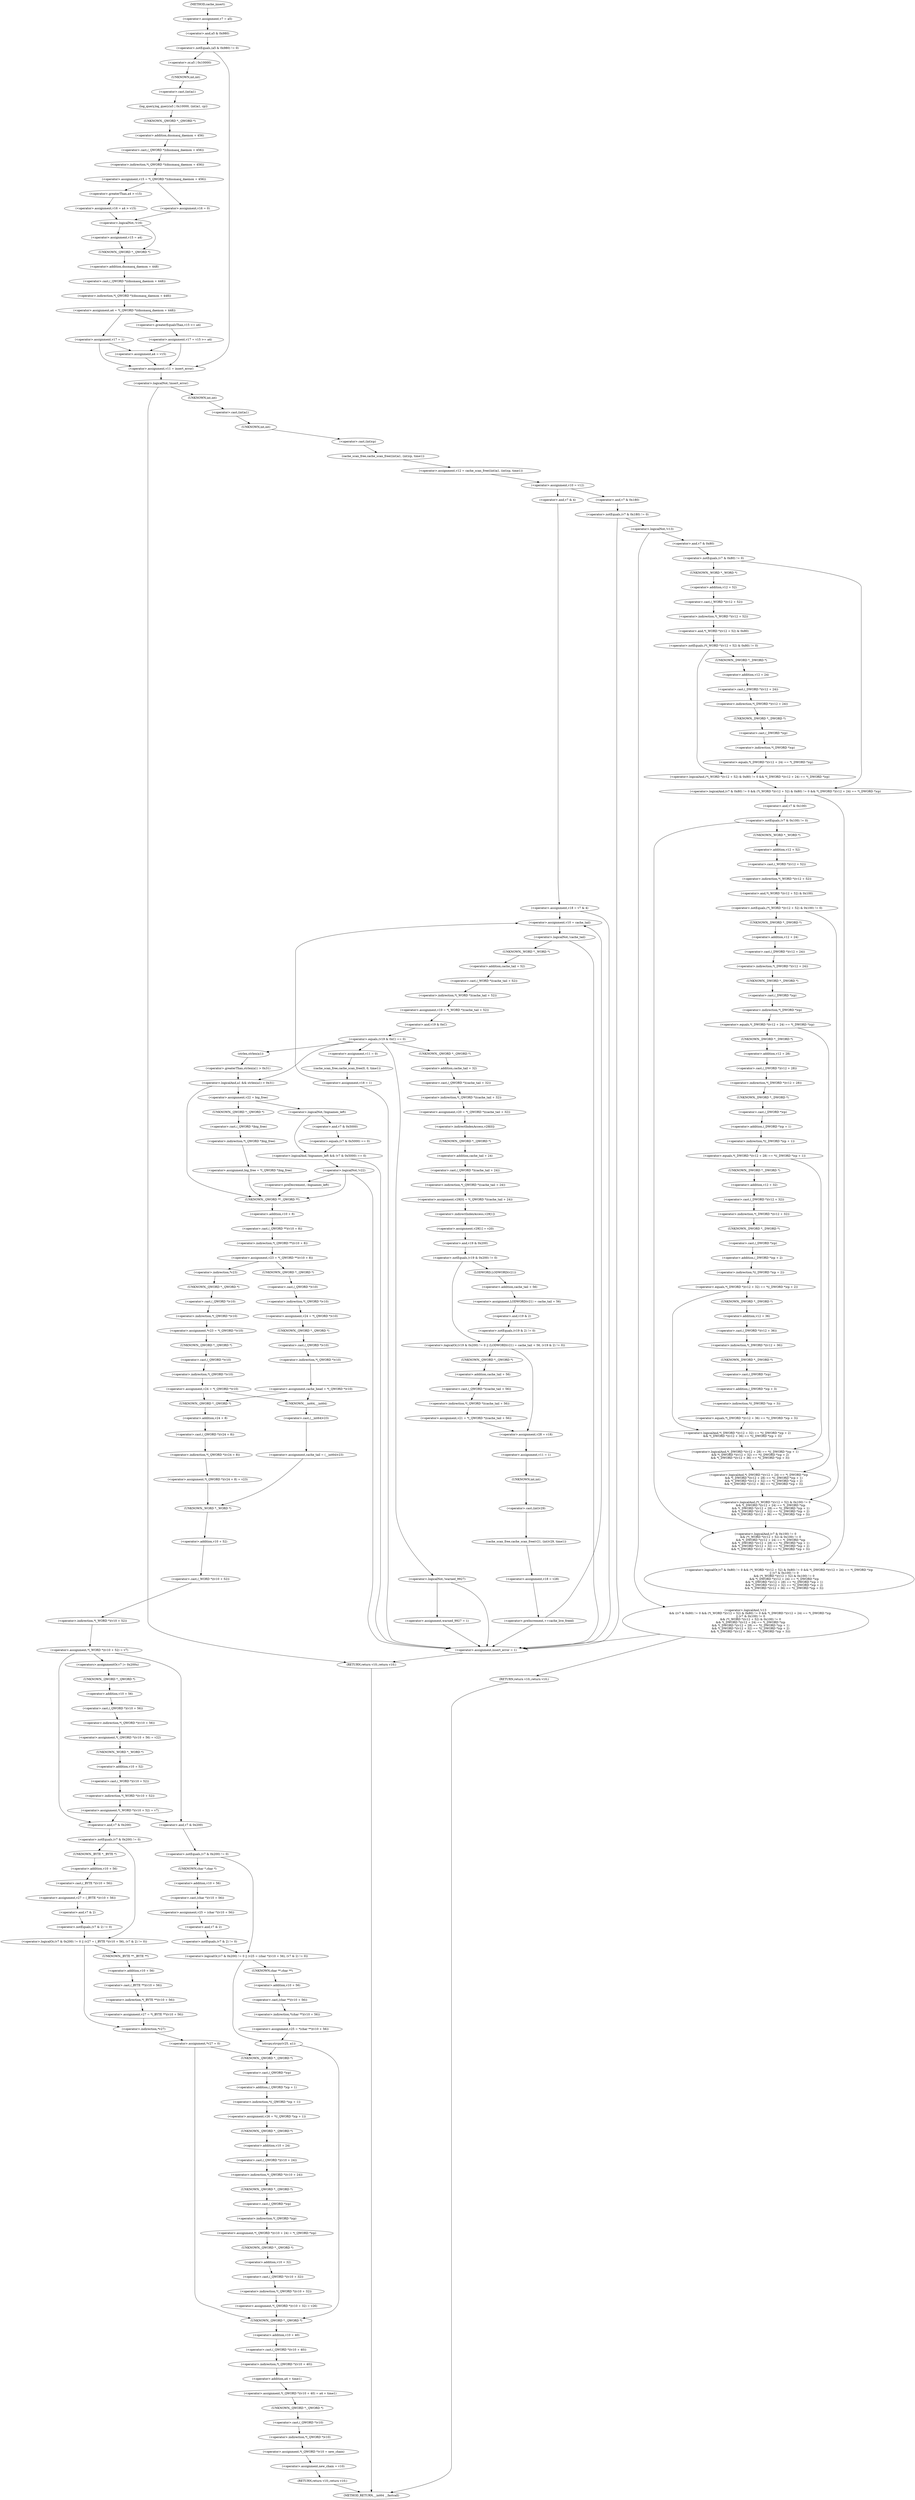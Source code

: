 digraph cache_insert {  
"1000148" [label = "(<operator>.assignment,v7 = a5)" ]
"1000152" [label = "(<operator>.notEquals,(a5 & 0x980) != 0)" ]
"1000153" [label = "(<operator>.and,a5 & 0x980)" ]
"1000158" [label = "(log_query,log_query(a5 | 0x10000, (int)a1, cp))" ]
"1000159" [label = "(<operator>.or,a5 | 0x10000)" ]
"1000162" [label = "(<operator>.cast,(int)a1)" ]
"1000163" [label = "(UNKNOWN,int,int)" ]
"1000166" [label = "(<operator>.assignment,v15 = *(_QWORD *)(dnsmasq_daemon + 456))" ]
"1000168" [label = "(<operator>.indirection,*(_QWORD *)(dnsmasq_daemon + 456))" ]
"1000169" [label = "(<operator>.cast,(_QWORD *)(dnsmasq_daemon + 456))" ]
"1000170" [label = "(UNKNOWN,_QWORD *,_QWORD *)" ]
"1000171" [label = "(<operator>.addition,dnsmasq_daemon + 456)" ]
"1000176" [label = "(<operator>.assignment,v16 = a4 > v15)" ]
"1000178" [label = "(<operator>.greaterThan,a4 > v15)" ]
"1000182" [label = "(<operator>.assignment,v16 = 0)" ]
"1000186" [label = "(<operator>.logicalNot,!v16)" ]
"1000188" [label = "(<operator>.assignment,v15 = a4)" ]
"1000191" [label = "(<operator>.assignment,a4 = *(_QWORD *)(dnsmasq_daemon + 448))" ]
"1000193" [label = "(<operator>.indirection,*(_QWORD *)(dnsmasq_daemon + 448))" ]
"1000194" [label = "(<operator>.cast,(_QWORD *)(dnsmasq_daemon + 448))" ]
"1000195" [label = "(UNKNOWN,_QWORD *,_QWORD *)" ]
"1000196" [label = "(<operator>.addition,dnsmasq_daemon + 448)" ]
"1000201" [label = "(<operator>.assignment,v17 = v15 >= a4)" ]
"1000203" [label = "(<operator>.greaterEqualsThan,v15 >= a4)" ]
"1000207" [label = "(<operator>.assignment,v17 = 1)" ]
"1000212" [label = "(<operator>.assignment,a4 = v15)" ]
"1000216" [label = "(<operator>.assignment,v11 = insert_error)" ]
"1000220" [label = "(<operator>.logicalNot,!insert_error)" ]
"1000223" [label = "(<operator>.assignment,v12 = cache_scan_free((int)a1, (int)cp, time1))" ]
"1000225" [label = "(cache_scan_free,cache_scan_free((int)a1, (int)cp, time1))" ]
"1000226" [label = "(<operator>.cast,(int)a1)" ]
"1000227" [label = "(UNKNOWN,int,int)" ]
"1000229" [label = "(<operator>.cast,(int)cp)" ]
"1000230" [label = "(UNKNOWN,int,int)" ]
"1000233" [label = "(<operator>.assignment,v10 = v12)" ]
"1000240" [label = "(<operator>.notEquals,(v7 & 0x180) != 0)" ]
"1000241" [label = "(<operator>.and,v7 & 0x180)" ]
"1000248" [label = "(<operator>.logicalAnd,!v13\n          && ((v7 & 0x80) != 0 && (*(_WORD *)(v12 + 52) & 0x80) != 0 && *(_DWORD *)(v12 + 24) == *(_DWORD *)cp\n           || (v7 & 0x100) != 0\n           && (*(_WORD *)(v12 + 52) & 0x100) != 0\n           && *(_DWORD *)(v12 + 24) == *(_DWORD *)cp\n           && *(_DWORD *)(v12 + 28) == *((_DWORD *)cp + 1)\n           && *(_DWORD *)(v12 + 32) == *((_DWORD *)cp + 2)\n           && *(_DWORD *)(v12 + 36) == *((_DWORD *)cp + 3)))" ]
"1000249" [label = "(<operator>.logicalNot,!v13)" ]
"1000251" [label = "(<operator>.logicalOr,(v7 & 0x80) != 0 && (*(_WORD *)(v12 + 52) & 0x80) != 0 && *(_DWORD *)(v12 + 24) == *(_DWORD *)cp\n           || (v7 & 0x100) != 0\n           && (*(_WORD *)(v12 + 52) & 0x100) != 0\n           && *(_DWORD *)(v12 + 24) == *(_DWORD *)cp\n           && *(_DWORD *)(v12 + 28) == *((_DWORD *)cp + 1)\n           && *(_DWORD *)(v12 + 32) == *((_DWORD *)cp + 2)\n           && *(_DWORD *)(v12 + 36) == *((_DWORD *)cp + 3))" ]
"1000252" [label = "(<operator>.logicalAnd,(v7 & 0x80) != 0 && (*(_WORD *)(v12 + 52) & 0x80) != 0 && *(_DWORD *)(v12 + 24) == *(_DWORD *)cp)" ]
"1000253" [label = "(<operator>.notEquals,(v7 & 0x80) != 0)" ]
"1000254" [label = "(<operator>.and,v7 & 0x80)" ]
"1000258" [label = "(<operator>.logicalAnd,(*(_WORD *)(v12 + 52) & 0x80) != 0 && *(_DWORD *)(v12 + 24) == *(_DWORD *)cp)" ]
"1000259" [label = "(<operator>.notEquals,(*(_WORD *)(v12 + 52) & 0x80) != 0)" ]
"1000260" [label = "(<operator>.and,*(_WORD *)(v12 + 52) & 0x80)" ]
"1000261" [label = "(<operator>.indirection,*(_WORD *)(v12 + 52))" ]
"1000262" [label = "(<operator>.cast,(_WORD *)(v12 + 52))" ]
"1000263" [label = "(UNKNOWN,_WORD *,_WORD *)" ]
"1000264" [label = "(<operator>.addition,v12 + 52)" ]
"1000269" [label = "(<operator>.equals,*(_DWORD *)(v12 + 24) == *(_DWORD *)cp)" ]
"1000270" [label = "(<operator>.indirection,*(_DWORD *)(v12 + 24))" ]
"1000271" [label = "(<operator>.cast,(_DWORD *)(v12 + 24))" ]
"1000272" [label = "(UNKNOWN,_DWORD *,_DWORD *)" ]
"1000273" [label = "(<operator>.addition,v12 + 24)" ]
"1000276" [label = "(<operator>.indirection,*(_DWORD *)cp)" ]
"1000277" [label = "(<operator>.cast,(_DWORD *)cp)" ]
"1000278" [label = "(UNKNOWN,_DWORD *,_DWORD *)" ]
"1000280" [label = "(<operator>.logicalAnd,(v7 & 0x100) != 0\n           && (*(_WORD *)(v12 + 52) & 0x100) != 0\n           && *(_DWORD *)(v12 + 24) == *(_DWORD *)cp\n           && *(_DWORD *)(v12 + 28) == *((_DWORD *)cp + 1)\n           && *(_DWORD *)(v12 + 32) == *((_DWORD *)cp + 2)\n           && *(_DWORD *)(v12 + 36) == *((_DWORD *)cp + 3))" ]
"1000281" [label = "(<operator>.notEquals,(v7 & 0x100) != 0)" ]
"1000282" [label = "(<operator>.and,v7 & 0x100)" ]
"1000286" [label = "(<operator>.logicalAnd,(*(_WORD *)(v12 + 52) & 0x100) != 0\n           && *(_DWORD *)(v12 + 24) == *(_DWORD *)cp\n           && *(_DWORD *)(v12 + 28) == *((_DWORD *)cp + 1)\n           && *(_DWORD *)(v12 + 32) == *((_DWORD *)cp + 2)\n           && *(_DWORD *)(v12 + 36) == *((_DWORD *)cp + 3))" ]
"1000287" [label = "(<operator>.notEquals,(*(_WORD *)(v12 + 52) & 0x100) != 0)" ]
"1000288" [label = "(<operator>.and,*(_WORD *)(v12 + 52) & 0x100)" ]
"1000289" [label = "(<operator>.indirection,*(_WORD *)(v12 + 52))" ]
"1000290" [label = "(<operator>.cast,(_WORD *)(v12 + 52))" ]
"1000291" [label = "(UNKNOWN,_WORD *,_WORD *)" ]
"1000292" [label = "(<operator>.addition,v12 + 52)" ]
"1000297" [label = "(<operator>.logicalAnd,*(_DWORD *)(v12 + 24) == *(_DWORD *)cp\n           && *(_DWORD *)(v12 + 28) == *((_DWORD *)cp + 1)\n           && *(_DWORD *)(v12 + 32) == *((_DWORD *)cp + 2)\n           && *(_DWORD *)(v12 + 36) == *((_DWORD *)cp + 3))" ]
"1000298" [label = "(<operator>.equals,*(_DWORD *)(v12 + 24) == *(_DWORD *)cp)" ]
"1000299" [label = "(<operator>.indirection,*(_DWORD *)(v12 + 24))" ]
"1000300" [label = "(<operator>.cast,(_DWORD *)(v12 + 24))" ]
"1000301" [label = "(UNKNOWN,_DWORD *,_DWORD *)" ]
"1000302" [label = "(<operator>.addition,v12 + 24)" ]
"1000305" [label = "(<operator>.indirection,*(_DWORD *)cp)" ]
"1000306" [label = "(<operator>.cast,(_DWORD *)cp)" ]
"1000307" [label = "(UNKNOWN,_DWORD *,_DWORD *)" ]
"1000309" [label = "(<operator>.logicalAnd,*(_DWORD *)(v12 + 28) == *((_DWORD *)cp + 1)\n           && *(_DWORD *)(v12 + 32) == *((_DWORD *)cp + 2)\n           && *(_DWORD *)(v12 + 36) == *((_DWORD *)cp + 3))" ]
"1000310" [label = "(<operator>.equals,*(_DWORD *)(v12 + 28) == *((_DWORD *)cp + 1))" ]
"1000311" [label = "(<operator>.indirection,*(_DWORD *)(v12 + 28))" ]
"1000312" [label = "(<operator>.cast,(_DWORD *)(v12 + 28))" ]
"1000313" [label = "(UNKNOWN,_DWORD *,_DWORD *)" ]
"1000314" [label = "(<operator>.addition,v12 + 28)" ]
"1000317" [label = "(<operator>.indirection,*((_DWORD *)cp + 1))" ]
"1000318" [label = "(<operator>.addition,(_DWORD *)cp + 1)" ]
"1000319" [label = "(<operator>.cast,(_DWORD *)cp)" ]
"1000320" [label = "(UNKNOWN,_DWORD *,_DWORD *)" ]
"1000323" [label = "(<operator>.logicalAnd,*(_DWORD *)(v12 + 32) == *((_DWORD *)cp + 2)\n           && *(_DWORD *)(v12 + 36) == *((_DWORD *)cp + 3))" ]
"1000324" [label = "(<operator>.equals,*(_DWORD *)(v12 + 32) == *((_DWORD *)cp + 2))" ]
"1000325" [label = "(<operator>.indirection,*(_DWORD *)(v12 + 32))" ]
"1000326" [label = "(<operator>.cast,(_DWORD *)(v12 + 32))" ]
"1000327" [label = "(UNKNOWN,_DWORD *,_DWORD *)" ]
"1000328" [label = "(<operator>.addition,v12 + 32)" ]
"1000331" [label = "(<operator>.indirection,*((_DWORD *)cp + 2))" ]
"1000332" [label = "(<operator>.addition,(_DWORD *)cp + 2)" ]
"1000333" [label = "(<operator>.cast,(_DWORD *)cp)" ]
"1000334" [label = "(UNKNOWN,_DWORD *,_DWORD *)" ]
"1000337" [label = "(<operator>.equals,*(_DWORD *)(v12 + 36) == *((_DWORD *)cp + 3))" ]
"1000338" [label = "(<operator>.indirection,*(_DWORD *)(v12 + 36))" ]
"1000339" [label = "(<operator>.cast,(_DWORD *)(v12 + 36))" ]
"1000340" [label = "(UNKNOWN,_DWORD *,_DWORD *)" ]
"1000341" [label = "(<operator>.addition,v12 + 36)" ]
"1000344" [label = "(<operator>.indirection,*((_DWORD *)cp + 3))" ]
"1000345" [label = "(<operator>.addition,(_DWORD *)cp + 3)" ]
"1000346" [label = "(<operator>.cast,(_DWORD *)cp)" ]
"1000347" [label = "(UNKNOWN,_DWORD *,_DWORD *)" ]
"1000351" [label = "(RETURN,return v10;,return v10;)" ]
"1000355" [label = "(<operator>.assignment,v18 = v7 & 4)" ]
"1000357" [label = "(<operator>.and,v7 & 4)" ]
"1000363" [label = "(<operator>.assignment,v10 = cache_tail)" ]
"1000367" [label = "(<operator>.logicalNot,!cache_tail)" ]
"1000370" [label = "(<operator>.assignment,v19 = *(_WORD *)(cache_tail + 52))" ]
"1000372" [label = "(<operator>.indirection,*(_WORD *)(cache_tail + 52))" ]
"1000373" [label = "(<operator>.cast,(_WORD *)(cache_tail + 52))" ]
"1000374" [label = "(UNKNOWN,_WORD *,_WORD *)" ]
"1000375" [label = "(<operator>.addition,cache_tail + 52)" ]
"1000379" [label = "(<operator>.equals,(v19 & 0xC) == 0)" ]
"1000380" [label = "(<operator>.and,v19 & 0xC)" ]
"1000386" [label = "(<operator>.logicalAnd,a1 && strlen(a1) > 0x31)" ]
"1000388" [label = "(<operator>.greaterThan,strlen(a1) > 0x31)" ]
"1000389" [label = "(strlen,strlen(a1))" ]
"1000393" [label = "(<operator>.assignment,v22 = big_free)" ]
"1000399" [label = "(<operator>.assignment,big_free = *(_QWORD *)big_free)" ]
"1000401" [label = "(<operator>.indirection,*(_QWORD *)big_free)" ]
"1000402" [label = "(<operator>.cast,(_QWORD *)big_free)" ]
"1000403" [label = "(UNKNOWN,_QWORD *,_QWORD *)" ]
"1000408" [label = "(<operator>.logicalAnd,!bignames_left && (v7 & 0x5000) == 0)" ]
"1000409" [label = "(<operator>.logicalNot,!bignames_left)" ]
"1000411" [label = "(<operator>.equals,(v7 & 0x5000) == 0)" ]
"1000412" [label = "(<operator>.and,v7 & 0x5000)" ]
"1000418" [label = "(<operator>.logicalNot,!v22)" ]
"1000423" [label = "(<operator>.preDecrement,--bignames_left)" ]
"1000428" [label = "(<operator>.assignment,v23 = *(_QWORD **)(v10 + 8))" ]
"1000430" [label = "(<operator>.indirection,*(_QWORD **)(v10 + 8))" ]
"1000431" [label = "(<operator>.cast,(_QWORD **)(v10 + 8))" ]
"1000432" [label = "(UNKNOWN,_QWORD **,_QWORD **)" ]
"1000433" [label = "(<operator>.addition,v10 + 8)" ]
"1000439" [label = "(<operator>.assignment,*v23 = *(_QWORD *)v10)" ]
"1000440" [label = "(<operator>.indirection,*v23)" ]
"1000442" [label = "(<operator>.indirection,*(_QWORD *)v10)" ]
"1000443" [label = "(<operator>.cast,(_QWORD *)v10)" ]
"1000444" [label = "(UNKNOWN,_QWORD *,_QWORD *)" ]
"1000446" [label = "(<operator>.assignment,v24 = *(_QWORD *)v10)" ]
"1000448" [label = "(<operator>.indirection,*(_QWORD *)v10)" ]
"1000449" [label = "(<operator>.cast,(_QWORD *)v10)" ]
"1000450" [label = "(UNKNOWN,_QWORD *,_QWORD *)" ]
"1000454" [label = "(<operator>.assignment,v24 = *(_QWORD *)v10)" ]
"1000456" [label = "(<operator>.indirection,*(_QWORD *)v10)" ]
"1000457" [label = "(<operator>.cast,(_QWORD *)v10)" ]
"1000458" [label = "(UNKNOWN,_QWORD *,_QWORD *)" ]
"1000460" [label = "(<operator>.assignment,cache_head = *(_QWORD *)v10)" ]
"1000462" [label = "(<operator>.indirection,*(_QWORD *)v10)" ]
"1000463" [label = "(<operator>.cast,(_QWORD *)v10)" ]
"1000464" [label = "(UNKNOWN,_QWORD *,_QWORD *)" ]
"1000468" [label = "(<operator>.assignment,*(_QWORD *)(v24 + 8) = v23)" ]
"1000469" [label = "(<operator>.indirection,*(_QWORD *)(v24 + 8))" ]
"1000470" [label = "(<operator>.cast,(_QWORD *)(v24 + 8))" ]
"1000471" [label = "(UNKNOWN,_QWORD *,_QWORD *)" ]
"1000472" [label = "(<operator>.addition,v24 + 8)" ]
"1000477" [label = "(<operator>.assignment,cache_tail = (__int64)v23)" ]
"1000479" [label = "(<operator>.cast,(__int64)v23)" ]
"1000480" [label = "(UNKNOWN,__int64,__int64)" ]
"1000482" [label = "(<operator>.assignment,*(_WORD *)(v10 + 52) = v7)" ]
"1000483" [label = "(<operator>.indirection,*(_WORD *)(v10 + 52))" ]
"1000484" [label = "(<operator>.cast,(_WORD *)(v10 + 52))" ]
"1000485" [label = "(UNKNOWN,_WORD *,_WORD *)" ]
"1000486" [label = "(<operator>.addition,v10 + 52)" ]
"1000493" [label = "(<operators>.assignmentOr,v7 |= 0x200u)" ]
"1000496" [label = "(<operator>.assignment,*(_QWORD *)(v10 + 56) = v22)" ]
"1000497" [label = "(<operator>.indirection,*(_QWORD *)(v10 + 56))" ]
"1000498" [label = "(<operator>.cast,(_QWORD *)(v10 + 56))" ]
"1000499" [label = "(UNKNOWN,_QWORD *,_QWORD *)" ]
"1000500" [label = "(<operator>.addition,v10 + 56)" ]
"1000504" [label = "(<operator>.assignment,*(_WORD *)(v10 + 52) = v7)" ]
"1000505" [label = "(<operator>.indirection,*(_WORD *)(v10 + 52))" ]
"1000506" [label = "(<operator>.cast,(_WORD *)(v10 + 52))" ]
"1000507" [label = "(UNKNOWN,_WORD *,_WORD *)" ]
"1000508" [label = "(<operator>.addition,v10 + 52)" ]
"1000516" [label = "(<operator>.logicalOr,(v7 & 0x200) != 0 || (v25 = (char *)(v10 + 56), (v7 & 2) != 0))" ]
"1000517" [label = "(<operator>.notEquals,(v7 & 0x200) != 0)" ]
"1000518" [label = "(<operator>.and,v7 & 0x200)" ]
"1000523" [label = "(<operator>.assignment,v25 = (char *)(v10 + 56))" ]
"1000525" [label = "(<operator>.cast,(char *)(v10 + 56))" ]
"1000526" [label = "(UNKNOWN,char *,char *)" ]
"1000527" [label = "(<operator>.addition,v10 + 56)" ]
"1000530" [label = "(<operator>.notEquals,(v7 & 2) != 0)" ]
"1000531" [label = "(<operator>.and,v7 & 2)" ]
"1000535" [label = "(<operator>.assignment,v25 = *(char **)(v10 + 56))" ]
"1000537" [label = "(<operator>.indirection,*(char **)(v10 + 56))" ]
"1000538" [label = "(<operator>.cast,(char **)(v10 + 56))" ]
"1000539" [label = "(UNKNOWN,char **,char **)" ]
"1000540" [label = "(<operator>.addition,v10 + 56)" ]
"1000543" [label = "(strcpy,strcpy(v25, a1))" ]
"1000549" [label = "(<operator>.logicalOr,(v7 & 0x200) != 0 || (v27 = (_BYTE *)(v10 + 56), (v7 & 2) != 0))" ]
"1000550" [label = "(<operator>.notEquals,(v7 & 0x200) != 0)" ]
"1000551" [label = "(<operator>.and,v7 & 0x200)" ]
"1000556" [label = "(<operator>.assignment,v27 = (_BYTE *)(v10 + 56))" ]
"1000558" [label = "(<operator>.cast,(_BYTE *)(v10 + 56))" ]
"1000559" [label = "(UNKNOWN,_BYTE *,_BYTE *)" ]
"1000560" [label = "(<operator>.addition,v10 + 56)" ]
"1000563" [label = "(<operator>.notEquals,(v7 & 2) != 0)" ]
"1000564" [label = "(<operator>.and,v7 & 2)" ]
"1000568" [label = "(<operator>.assignment,v27 = *(_BYTE **)(v10 + 56))" ]
"1000570" [label = "(<operator>.indirection,*(_BYTE **)(v10 + 56))" ]
"1000571" [label = "(<operator>.cast,(_BYTE **)(v10 + 56))" ]
"1000572" [label = "(UNKNOWN,_BYTE **,_BYTE **)" ]
"1000573" [label = "(<operator>.addition,v10 + 56)" ]
"1000576" [label = "(<operator>.assignment,*v27 = 0)" ]
"1000577" [label = "(<operator>.indirection,*v27)" ]
"1000583" [label = "(<operator>.assignment,v26 = *((_QWORD *)cp + 1))" ]
"1000585" [label = "(<operator>.indirection,*((_QWORD *)cp + 1))" ]
"1000586" [label = "(<operator>.addition,(_QWORD *)cp + 1)" ]
"1000587" [label = "(<operator>.cast,(_QWORD *)cp)" ]
"1000588" [label = "(UNKNOWN,_QWORD *,_QWORD *)" ]
"1000591" [label = "(<operator>.assignment,*(_QWORD *)(v10 + 24) = *(_QWORD *)cp)" ]
"1000592" [label = "(<operator>.indirection,*(_QWORD *)(v10 + 24))" ]
"1000593" [label = "(<operator>.cast,(_QWORD *)(v10 + 24))" ]
"1000594" [label = "(UNKNOWN,_QWORD *,_QWORD *)" ]
"1000595" [label = "(<operator>.addition,v10 + 24)" ]
"1000598" [label = "(<operator>.indirection,*(_QWORD *)cp)" ]
"1000599" [label = "(<operator>.cast,(_QWORD *)cp)" ]
"1000600" [label = "(UNKNOWN,_QWORD *,_QWORD *)" ]
"1000602" [label = "(<operator>.assignment,*(_QWORD *)(v10 + 32) = v26)" ]
"1000603" [label = "(<operator>.indirection,*(_QWORD *)(v10 + 32))" ]
"1000604" [label = "(<operator>.cast,(_QWORD *)(v10 + 32))" ]
"1000605" [label = "(UNKNOWN,_QWORD *,_QWORD *)" ]
"1000606" [label = "(<operator>.addition,v10 + 32)" ]
"1000610" [label = "(<operator>.assignment,*(_QWORD *)(v10 + 40) = a4 + time1)" ]
"1000611" [label = "(<operator>.indirection,*(_QWORD *)(v10 + 40))" ]
"1000612" [label = "(<operator>.cast,(_QWORD *)(v10 + 40))" ]
"1000613" [label = "(UNKNOWN,_QWORD *,_QWORD *)" ]
"1000614" [label = "(<operator>.addition,v10 + 40)" ]
"1000617" [label = "(<operator>.addition,a4 + time1)" ]
"1000620" [label = "(<operator>.assignment,*(_QWORD *)v10 = new_chain)" ]
"1000621" [label = "(<operator>.indirection,*(_QWORD *)v10)" ]
"1000622" [label = "(<operator>.cast,(_QWORD *)v10)" ]
"1000623" [label = "(UNKNOWN,_QWORD *,_QWORD *)" ]
"1000626" [label = "(<operator>.assignment,new_chain = v10)" ]
"1000629" [label = "(RETURN,return v10;,return v10;)" ]
"1000635" [label = "(<operator>.logicalNot,!warned_9927)" ]
"1000638" [label = "(<operator>.assignment,warned_9927 = 1)" ]
"1000645" [label = "(<operator>.assignment,v20 = *(_QWORD *)(cache_tail + 32))" ]
"1000647" [label = "(<operator>.indirection,*(_QWORD *)(cache_tail + 32))" ]
"1000648" [label = "(<operator>.cast,(_QWORD *)(cache_tail + 32))" ]
"1000649" [label = "(UNKNOWN,_QWORD *,_QWORD *)" ]
"1000650" [label = "(<operator>.addition,cache_tail + 32)" ]
"1000653" [label = "(<operator>.assignment,v29[0] = *(_QWORD *)(cache_tail + 24))" ]
"1000654" [label = "(<operator>.indirectIndexAccess,v29[0])" ]
"1000657" [label = "(<operator>.indirection,*(_QWORD *)(cache_tail + 24))" ]
"1000658" [label = "(<operator>.cast,(_QWORD *)(cache_tail + 24))" ]
"1000659" [label = "(UNKNOWN,_QWORD *,_QWORD *)" ]
"1000660" [label = "(<operator>.addition,cache_tail + 24)" ]
"1000663" [label = "(<operator>.assignment,v29[1] = v20)" ]
"1000664" [label = "(<operator>.indirectIndexAccess,v29[1])" ]
"1000669" [label = "(<operator>.logicalOr,(v19 & 0x200) != 0 || (LODWORD(v21) = cache_tail + 56, (v19 & 2) != 0))" ]
"1000670" [label = "(<operator>.notEquals,(v19 & 0x200) != 0)" ]
"1000671" [label = "(<operator>.and,v19 & 0x200)" ]
"1000676" [label = "(<operator>.assignment,LODWORD(v21) = cache_tail + 56)" ]
"1000677" [label = "(LODWORD,LODWORD(v21))" ]
"1000679" [label = "(<operator>.addition,cache_tail + 56)" ]
"1000682" [label = "(<operator>.notEquals,(v19 & 2) != 0)" ]
"1000683" [label = "(<operator>.and,v19 & 2)" ]
"1000687" [label = "(<operator>.assignment,v21 = *(_QWORD *)(cache_tail + 56))" ]
"1000689" [label = "(<operator>.indirection,*(_QWORD *)(cache_tail + 56))" ]
"1000690" [label = "(<operator>.cast,(_QWORD *)(cache_tail + 56))" ]
"1000691" [label = "(UNKNOWN,_QWORD *,_QWORD *)" ]
"1000692" [label = "(<operator>.addition,cache_tail + 56)" ]
"1000695" [label = "(<operator>.assignment,v28 = v18)" ]
"1000698" [label = "(<operator>.assignment,v11 = 1)" ]
"1000701" [label = "(cache_scan_free,cache_scan_free(v21, (int)v29, time1))" ]
"1000703" [label = "(<operator>.cast,(int)v29)" ]
"1000704" [label = "(UNKNOWN,int,int)" ]
"1000707" [label = "(<operator>.assignment,v18 = v28)" ]
"1000710" [label = "(<operator>.preIncrement,++cache_live_freed)" ]
"1000714" [label = "(<operator>.assignment,v11 = 0)" ]
"1000717" [label = "(cache_scan_free,cache_scan_free(0, 0, time1))" ]
"1000721" [label = "(<operator>.assignment,v18 = 1)" ]
"1000725" [label = "(<operator>.assignment,insert_error = 1)" ]
"1000728" [label = "(RETURN,return v10;,return v10;)" ]
"1000121" [label = "(METHOD,cache_insert)" ]
"1000730" [label = "(METHOD_RETURN,__int64 __fastcall)" ]
  "1000148" -> "1000153" 
  "1000152" -> "1000159" 
  "1000152" -> "1000216" 
  "1000153" -> "1000152" 
  "1000158" -> "1000170" 
  "1000159" -> "1000163" 
  "1000162" -> "1000158" 
  "1000163" -> "1000162" 
  "1000166" -> "1000178" 
  "1000166" -> "1000182" 
  "1000168" -> "1000166" 
  "1000169" -> "1000168" 
  "1000170" -> "1000171" 
  "1000171" -> "1000169" 
  "1000176" -> "1000186" 
  "1000178" -> "1000176" 
  "1000182" -> "1000186" 
  "1000186" -> "1000188" 
  "1000186" -> "1000195" 
  "1000188" -> "1000195" 
  "1000191" -> "1000203" 
  "1000191" -> "1000207" 
  "1000193" -> "1000191" 
  "1000194" -> "1000193" 
  "1000195" -> "1000196" 
  "1000196" -> "1000194" 
  "1000201" -> "1000212" 
  "1000201" -> "1000216" 
  "1000203" -> "1000201" 
  "1000207" -> "1000212" 
  "1000207" -> "1000216" 
  "1000212" -> "1000216" 
  "1000216" -> "1000220" 
  "1000220" -> "1000227" 
  "1000220" -> "1000728" 
  "1000223" -> "1000233" 
  "1000225" -> "1000223" 
  "1000226" -> "1000230" 
  "1000227" -> "1000226" 
  "1000229" -> "1000225" 
  "1000230" -> "1000229" 
  "1000233" -> "1000241" 
  "1000233" -> "1000357" 
  "1000240" -> "1000249" 
  "1000240" -> "1000725" 
  "1000241" -> "1000240" 
  "1000248" -> "1000351" 
  "1000248" -> "1000725" 
  "1000249" -> "1000248" 
  "1000249" -> "1000254" 
  "1000251" -> "1000248" 
  "1000252" -> "1000251" 
  "1000252" -> "1000282" 
  "1000253" -> "1000263" 
  "1000253" -> "1000252" 
  "1000254" -> "1000253" 
  "1000258" -> "1000252" 
  "1000259" -> "1000272" 
  "1000259" -> "1000258" 
  "1000260" -> "1000259" 
  "1000261" -> "1000260" 
  "1000262" -> "1000261" 
  "1000263" -> "1000264" 
  "1000264" -> "1000262" 
  "1000269" -> "1000258" 
  "1000270" -> "1000278" 
  "1000271" -> "1000270" 
  "1000272" -> "1000273" 
  "1000273" -> "1000271" 
  "1000276" -> "1000269" 
  "1000277" -> "1000276" 
  "1000278" -> "1000277" 
  "1000280" -> "1000251" 
  "1000281" -> "1000291" 
  "1000281" -> "1000280" 
  "1000282" -> "1000281" 
  "1000286" -> "1000280" 
  "1000287" -> "1000301" 
  "1000287" -> "1000286" 
  "1000288" -> "1000287" 
  "1000289" -> "1000288" 
  "1000290" -> "1000289" 
  "1000291" -> "1000292" 
  "1000292" -> "1000290" 
  "1000297" -> "1000286" 
  "1000298" -> "1000313" 
  "1000298" -> "1000297" 
  "1000299" -> "1000307" 
  "1000300" -> "1000299" 
  "1000301" -> "1000302" 
  "1000302" -> "1000300" 
  "1000305" -> "1000298" 
  "1000306" -> "1000305" 
  "1000307" -> "1000306" 
  "1000309" -> "1000297" 
  "1000310" -> "1000327" 
  "1000310" -> "1000309" 
  "1000311" -> "1000320" 
  "1000312" -> "1000311" 
  "1000313" -> "1000314" 
  "1000314" -> "1000312" 
  "1000317" -> "1000310" 
  "1000318" -> "1000317" 
  "1000319" -> "1000318" 
  "1000320" -> "1000319" 
  "1000323" -> "1000309" 
  "1000324" -> "1000340" 
  "1000324" -> "1000323" 
  "1000325" -> "1000334" 
  "1000326" -> "1000325" 
  "1000327" -> "1000328" 
  "1000328" -> "1000326" 
  "1000331" -> "1000324" 
  "1000332" -> "1000331" 
  "1000333" -> "1000332" 
  "1000334" -> "1000333" 
  "1000337" -> "1000323" 
  "1000338" -> "1000347" 
  "1000339" -> "1000338" 
  "1000340" -> "1000341" 
  "1000341" -> "1000339" 
  "1000344" -> "1000337" 
  "1000345" -> "1000344" 
  "1000346" -> "1000345" 
  "1000347" -> "1000346" 
  "1000351" -> "1000730" 
  "1000355" -> "1000363" 
  "1000355" -> "1000725" 
  "1000357" -> "1000355" 
  "1000363" -> "1000367" 
  "1000367" -> "1000725" 
  "1000367" -> "1000374" 
  "1000370" -> "1000380" 
  "1000372" -> "1000370" 
  "1000373" -> "1000372" 
  "1000374" -> "1000375" 
  "1000375" -> "1000373" 
  "1000379" -> "1000386" 
  "1000379" -> "1000389" 
  "1000379" -> "1000635" 
  "1000379" -> "1000649" 
  "1000379" -> "1000714" 
  "1000380" -> "1000379" 
  "1000386" -> "1000393" 
  "1000386" -> "1000432" 
  "1000388" -> "1000386" 
  "1000389" -> "1000388" 
  "1000393" -> "1000403" 
  "1000393" -> "1000409" 
  "1000399" -> "1000432" 
  "1000401" -> "1000399" 
  "1000402" -> "1000401" 
  "1000403" -> "1000402" 
  "1000408" -> "1000725" 
  "1000408" -> "1000418" 
  "1000409" -> "1000408" 
  "1000409" -> "1000412" 
  "1000411" -> "1000408" 
  "1000412" -> "1000411" 
  "1000418" -> "1000725" 
  "1000418" -> "1000423" 
  "1000418" -> "1000432" 
  "1000423" -> "1000432" 
  "1000428" -> "1000440" 
  "1000428" -> "1000458" 
  "1000430" -> "1000428" 
  "1000431" -> "1000430" 
  "1000432" -> "1000433" 
  "1000433" -> "1000431" 
  "1000439" -> "1000450" 
  "1000440" -> "1000444" 
  "1000442" -> "1000439" 
  "1000443" -> "1000442" 
  "1000444" -> "1000443" 
  "1000446" -> "1000471" 
  "1000446" -> "1000480" 
  "1000448" -> "1000446" 
  "1000449" -> "1000448" 
  "1000450" -> "1000449" 
  "1000454" -> "1000464" 
  "1000456" -> "1000454" 
  "1000457" -> "1000456" 
  "1000458" -> "1000457" 
  "1000460" -> "1000471" 
  "1000460" -> "1000480" 
  "1000462" -> "1000460" 
  "1000463" -> "1000462" 
  "1000464" -> "1000463" 
  "1000468" -> "1000485" 
  "1000469" -> "1000468" 
  "1000470" -> "1000469" 
  "1000471" -> "1000472" 
  "1000472" -> "1000470" 
  "1000477" -> "1000485" 
  "1000479" -> "1000477" 
  "1000480" -> "1000479" 
  "1000482" -> "1000493" 
  "1000482" -> "1000518" 
  "1000482" -> "1000551" 
  "1000483" -> "1000482" 
  "1000484" -> "1000483" 
  "1000485" -> "1000486" 
  "1000486" -> "1000484" 
  "1000493" -> "1000499" 
  "1000496" -> "1000507" 
  "1000497" -> "1000496" 
  "1000498" -> "1000497" 
  "1000499" -> "1000500" 
  "1000500" -> "1000498" 
  "1000504" -> "1000518" 
  "1000504" -> "1000551" 
  "1000505" -> "1000504" 
  "1000506" -> "1000505" 
  "1000507" -> "1000508" 
  "1000508" -> "1000506" 
  "1000516" -> "1000539" 
  "1000516" -> "1000543" 
  "1000517" -> "1000516" 
  "1000517" -> "1000526" 
  "1000518" -> "1000517" 
  "1000523" -> "1000531" 
  "1000525" -> "1000523" 
  "1000526" -> "1000527" 
  "1000527" -> "1000525" 
  "1000530" -> "1000516" 
  "1000531" -> "1000530" 
  "1000535" -> "1000543" 
  "1000537" -> "1000535" 
  "1000538" -> "1000537" 
  "1000539" -> "1000540" 
  "1000540" -> "1000538" 
  "1000543" -> "1000613" 
  "1000543" -> "1000588" 
  "1000549" -> "1000572" 
  "1000549" -> "1000577" 
  "1000550" -> "1000549" 
  "1000550" -> "1000559" 
  "1000551" -> "1000550" 
  "1000556" -> "1000564" 
  "1000558" -> "1000556" 
  "1000559" -> "1000560" 
  "1000560" -> "1000558" 
  "1000563" -> "1000549" 
  "1000564" -> "1000563" 
  "1000568" -> "1000577" 
  "1000570" -> "1000568" 
  "1000571" -> "1000570" 
  "1000572" -> "1000573" 
  "1000573" -> "1000571" 
  "1000576" -> "1000613" 
  "1000576" -> "1000588" 
  "1000577" -> "1000576" 
  "1000583" -> "1000594" 
  "1000585" -> "1000583" 
  "1000586" -> "1000585" 
  "1000587" -> "1000586" 
  "1000588" -> "1000587" 
  "1000591" -> "1000605" 
  "1000592" -> "1000600" 
  "1000593" -> "1000592" 
  "1000594" -> "1000595" 
  "1000595" -> "1000593" 
  "1000598" -> "1000591" 
  "1000599" -> "1000598" 
  "1000600" -> "1000599" 
  "1000602" -> "1000613" 
  "1000603" -> "1000602" 
  "1000604" -> "1000603" 
  "1000605" -> "1000606" 
  "1000606" -> "1000604" 
  "1000610" -> "1000623" 
  "1000611" -> "1000617" 
  "1000612" -> "1000611" 
  "1000613" -> "1000614" 
  "1000614" -> "1000612" 
  "1000617" -> "1000610" 
  "1000620" -> "1000626" 
  "1000621" -> "1000620" 
  "1000622" -> "1000621" 
  "1000623" -> "1000622" 
  "1000626" -> "1000629" 
  "1000629" -> "1000730" 
  "1000635" -> "1000638" 
  "1000635" -> "1000725" 
  "1000638" -> "1000725" 
  "1000645" -> "1000654" 
  "1000647" -> "1000645" 
  "1000648" -> "1000647" 
  "1000649" -> "1000650" 
  "1000650" -> "1000648" 
  "1000653" -> "1000664" 
  "1000654" -> "1000659" 
  "1000657" -> "1000653" 
  "1000658" -> "1000657" 
  "1000659" -> "1000660" 
  "1000660" -> "1000658" 
  "1000663" -> "1000671" 
  "1000664" -> "1000663" 
  "1000669" -> "1000691" 
  "1000669" -> "1000695" 
  "1000670" -> "1000669" 
  "1000670" -> "1000677" 
  "1000671" -> "1000670" 
  "1000676" -> "1000683" 
  "1000677" -> "1000679" 
  "1000679" -> "1000676" 
  "1000682" -> "1000669" 
  "1000683" -> "1000682" 
  "1000687" -> "1000695" 
  "1000689" -> "1000687" 
  "1000690" -> "1000689" 
  "1000691" -> "1000692" 
  "1000692" -> "1000690" 
  "1000695" -> "1000698" 
  "1000698" -> "1000704" 
  "1000701" -> "1000707" 
  "1000703" -> "1000701" 
  "1000704" -> "1000703" 
  "1000707" -> "1000710" 
  "1000710" -> "1000363" 
  "1000710" -> "1000725" 
  "1000714" -> "1000717" 
  "1000717" -> "1000721" 
  "1000721" -> "1000363" 
  "1000721" -> "1000725" 
  "1000725" -> "1000728" 
  "1000728" -> "1000730" 
  "1000121" -> "1000148" 
}
